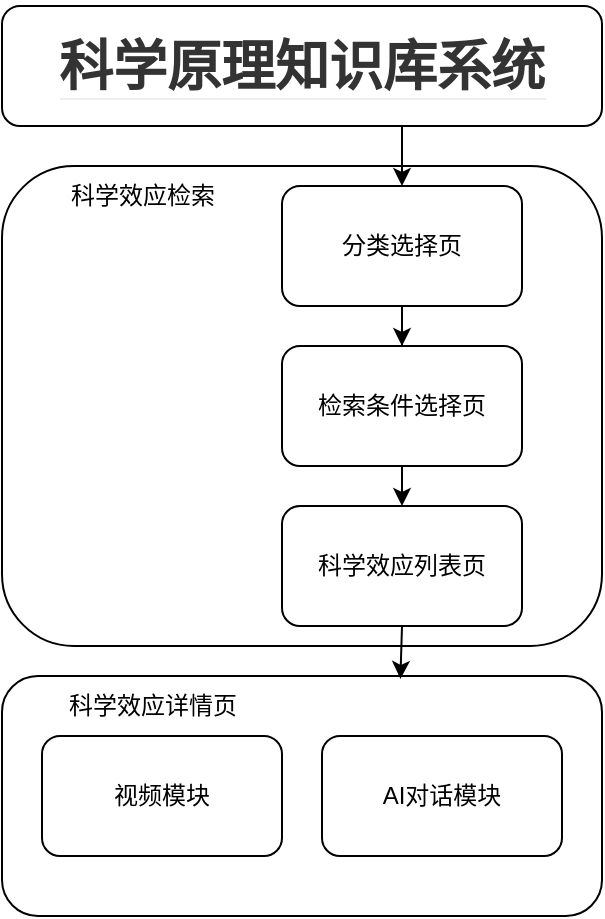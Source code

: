 <mxfile version="21.2.9" type="github">
  <diagram name="第 1 页" id="Rb51l71q7Gfc8bK61DrM">
    <mxGraphModel dx="1221" dy="743" grid="1" gridSize="10" guides="1" tooltips="1" connect="1" arrows="1" fold="1" page="1" pageScale="1" pageWidth="827" pageHeight="1169" math="0" shadow="0">
      <root>
        <mxCell id="0" />
        <mxCell id="1" parent="0" />
        <mxCell id="VFR9KmglleWV5bc5xLFj-25" value="" style="rounded=1;whiteSpace=wrap;html=1;" parent="1" vertex="1">
          <mxGeometry x="250" y="270" width="300" height="240" as="geometry" />
        </mxCell>
        <mxCell id="VFR9KmglleWV5bc5xLFj-7" value="" style="rounded=1;whiteSpace=wrap;html=1;" parent="1" vertex="1">
          <mxGeometry x="250" y="525" width="300" height="120" as="geometry" />
        </mxCell>
        <mxCell id="VFR9KmglleWV5bc5xLFj-47" style="edgeStyle=orthogonalEdgeStyle;rounded=0;orthogonalLoop=1;jettySize=auto;html=1;exitX=0.75;exitY=1;exitDx=0;exitDy=0;entryX=0.5;entryY=0;entryDx=0;entryDy=0;" parent="1" source="VFR9KmglleWV5bc5xLFj-1" target="VFR9KmglleWV5bc5xLFj-2" edge="1">
          <mxGeometry relative="1" as="geometry" />
        </mxCell>
        <mxCell id="VFR9KmglleWV5bc5xLFj-1" value="&lt;h1 style=&quot;box-sizing: border-box; break-after: avoid-page; break-inside: avoid; orphans: 4; font-size: 2.25em; margin-top: 1rem; margin-bottom: 1rem; position: relative; line-height: 1.2; cursor: text; border-bottom: 1px solid rgb(238, 238, 238); color: rgb(51, 51, 51); font-family: &amp;quot;Open Sans&amp;quot;, &amp;quot;Clear Sans&amp;quot;, &amp;quot;Helvetica Neue&amp;quot;, Helvetica, Arial, sans-serif; text-align: start;&quot; class=&quot;md-end-block md-heading md-focus&quot;&gt;科学原理知识库系统&lt;/h1&gt;" style="rounded=1;whiteSpace=wrap;html=1;" parent="1" vertex="1">
          <mxGeometry x="250" y="190" width="300" height="60" as="geometry" />
        </mxCell>
        <mxCell id="VFR9KmglleWV5bc5xLFj-49" style="edgeStyle=orthogonalEdgeStyle;rounded=0;orthogonalLoop=1;jettySize=auto;html=1;exitX=0.5;exitY=1;exitDx=0;exitDy=0;" parent="1" source="VFR9KmglleWV5bc5xLFj-2" target="VFR9KmglleWV5bc5xLFj-3" edge="1">
          <mxGeometry relative="1" as="geometry" />
        </mxCell>
        <mxCell id="VFR9KmglleWV5bc5xLFj-2" value="分类选择页" style="rounded=1;whiteSpace=wrap;html=1;" parent="1" vertex="1">
          <mxGeometry x="390" y="280" width="120" height="60" as="geometry" />
        </mxCell>
        <mxCell id="VFR9KmglleWV5bc5xLFj-50" style="edgeStyle=orthogonalEdgeStyle;rounded=0;orthogonalLoop=1;jettySize=auto;html=1;exitX=0.5;exitY=1;exitDx=0;exitDy=0;entryX=0.5;entryY=0;entryDx=0;entryDy=0;" parent="1" source="VFR9KmglleWV5bc5xLFj-3" target="VFR9KmglleWV5bc5xLFj-6" edge="1">
          <mxGeometry relative="1" as="geometry" />
        </mxCell>
        <mxCell id="VFR9KmglleWV5bc5xLFj-3" value="检索条件选择页" style="rounded=1;whiteSpace=wrap;html=1;" parent="1" vertex="1">
          <mxGeometry x="390" y="360" width="120" height="60" as="geometry" />
        </mxCell>
        <mxCell id="VFR9KmglleWV5bc5xLFj-4" value="视频模块" style="rounded=1;whiteSpace=wrap;html=1;" parent="1" vertex="1">
          <mxGeometry x="270" y="555" width="120" height="60" as="geometry" />
        </mxCell>
        <mxCell id="VFR9KmglleWV5bc5xLFj-5" value="AI对话模块" style="rounded=1;whiteSpace=wrap;html=1;" parent="1" vertex="1">
          <mxGeometry x="410" y="555" width="120" height="60" as="geometry" />
        </mxCell>
        <mxCell id="VFR9KmglleWV5bc5xLFj-51" style="edgeStyle=orthogonalEdgeStyle;rounded=0;orthogonalLoop=1;jettySize=auto;html=1;exitX=0.5;exitY=1;exitDx=0;exitDy=0;entryX=0.664;entryY=0.012;entryDx=0;entryDy=0;entryPerimeter=0;" parent="1" source="VFR9KmglleWV5bc5xLFj-6" target="VFR9KmglleWV5bc5xLFj-7" edge="1">
          <mxGeometry relative="1" as="geometry" />
        </mxCell>
        <mxCell id="VFR9KmglleWV5bc5xLFj-6" value="科学效应列表页" style="rounded=1;whiteSpace=wrap;html=1;" parent="1" vertex="1">
          <mxGeometry x="390" y="440" width="120" height="60" as="geometry" />
        </mxCell>
        <mxCell id="VFR9KmglleWV5bc5xLFj-9" value="科学效应详情页" style="text;html=1;align=center;verticalAlign=middle;resizable=0;points=[];autosize=1;strokeColor=none;fillColor=none;" parent="1" vertex="1">
          <mxGeometry x="270" y="525" width="110" height="30" as="geometry" />
        </mxCell>
        <mxCell id="VFR9KmglleWV5bc5xLFj-33" value="科学效应检索" style="text;html=1;align=center;verticalAlign=middle;resizable=0;points=[];autosize=1;strokeColor=none;fillColor=none;" parent="1" vertex="1">
          <mxGeometry x="270" y="270" width="100" height="30" as="geometry" />
        </mxCell>
      </root>
    </mxGraphModel>
  </diagram>
</mxfile>

